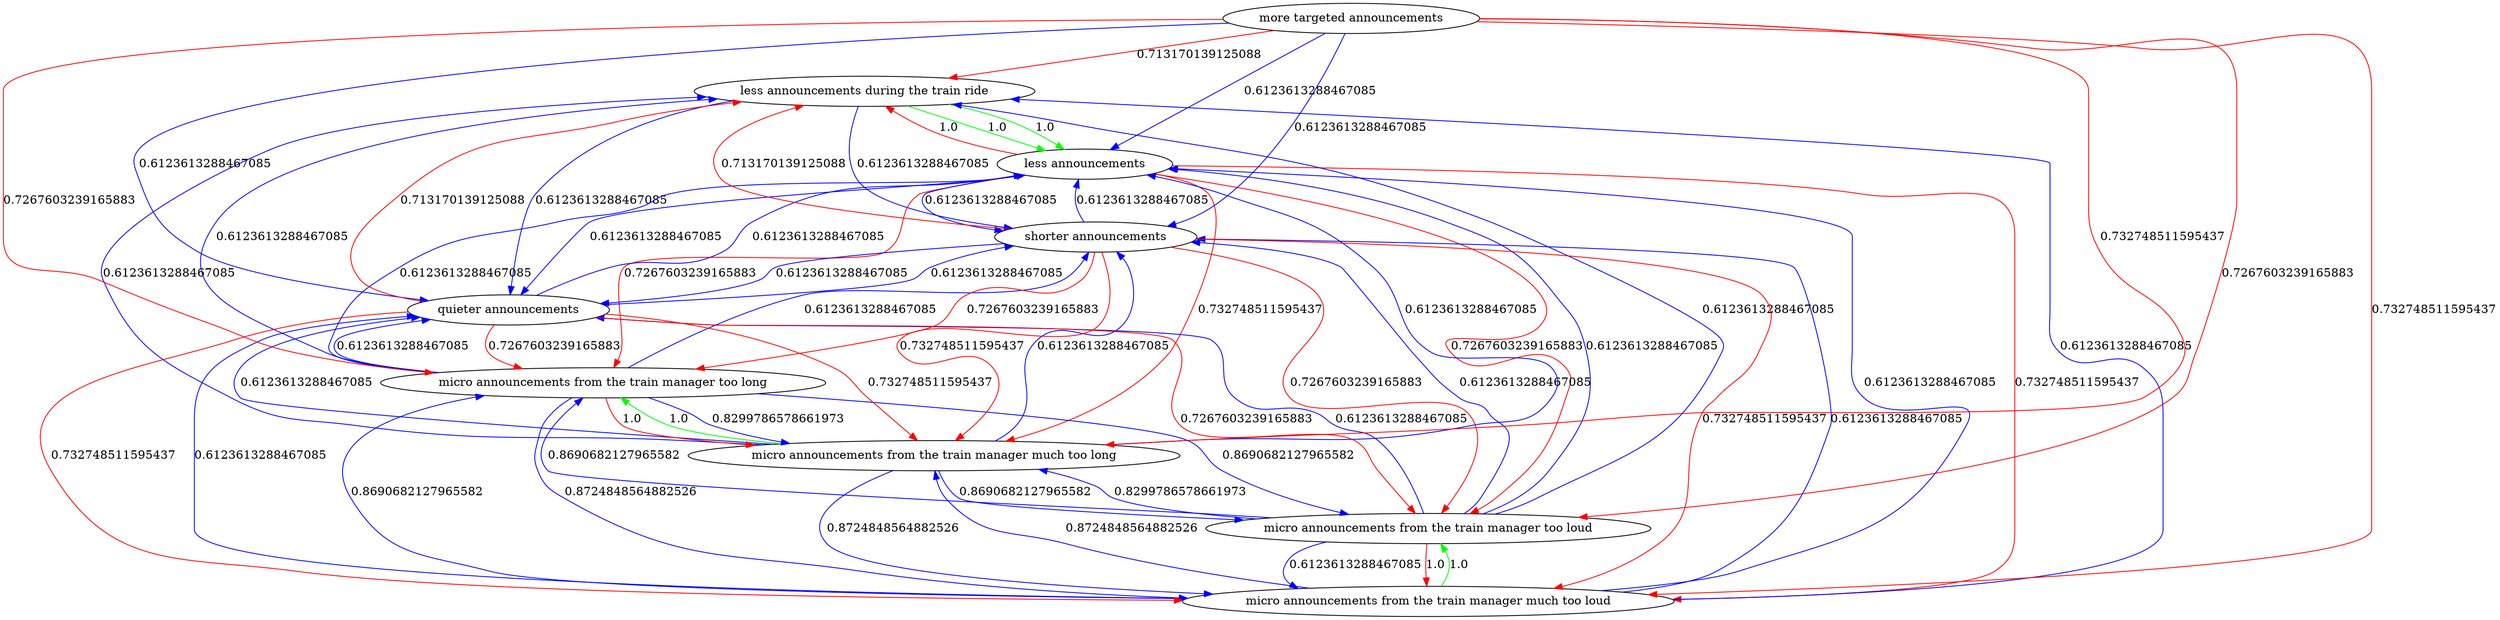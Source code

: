 digraph rawGraph {
"less announcements during the train ride";"less announcements";"micro announcements from the train manager much too loud";"micro announcements from the train manager too loud";"micro announcements from the train manager much too long";"micro announcements from the train manager too long";"more targeted announcements";"quieter announcements";"shorter announcements";"less announcements during the train ride" -> "less announcements" [label=1.0] [color=green]
"less announcements during the train ride" -> "less announcements" [label=1.0] [color=green]
"less announcements" -> "less announcements during the train ride" [label=1.0] [color=red]
"micro announcements from the train manager much too loud" -> "micro announcements from the train manager too loud" [label=1.0] [color=green]
"micro announcements from the train manager too loud" -> "micro announcements from the train manager much too loud" [label=1.0] [color=red]
"less announcements" -> "micro announcements from the train manager much too loud" [label=0.732748511595437] [color=red]
"less announcements" -> "micro announcements from the train manager too loud" [label=0.7267603239165883] [color=red]
"micro announcements from the train manager much too loud" -> "less announcements during the train ride" [label=0.6123613288467085] [color=blue]
"micro announcements from the train manager much too loud" -> "less announcements" [label=0.6123613288467085] [color=blue]
"micro announcements from the train manager too loud" -> "less announcements during the train ride" [label=0.6123613288467085] [color=blue]
"micro announcements from the train manager too loud" -> "less announcements" [label=0.6123613288467085] [color=blue]
"micro announcements from the train manager much too long" -> "micro announcements from the train manager too long" [label=1.0] [color=green]
"micro announcements from the train manager too long" -> "micro announcements from the train manager much too long" [label=1.0] [color=red]
"less announcements" -> "micro announcements from the train manager much too long" [label=0.732748511595437] [color=red]
"less announcements" -> "micro announcements from the train manager too long" [label=0.7267603239165883] [color=red]
"micro announcements from the train manager much too loud" -> "micro announcements from the train manager much too long" [label=0.8724848564882526] [color=blue]
"micro announcements from the train manager much too loud" -> "micro announcements from the train manager too long" [label=0.8690682127965582] [color=blue]
"micro announcements from the train manager too loud" -> "micro announcements from the train manager much too long" [label=0.8299786578661973] [color=blue]
"micro announcements from the train manager too loud" -> "micro announcements from the train manager too long" [label=0.8690682127965582] [color=blue]
"micro announcements from the train manager much too long" -> "less announcements during the train ride" [label=0.6123613288467085] [color=blue]
"micro announcements from the train manager much too long" -> "less announcements" [label=0.6123613288467085] [color=blue]
"micro announcements from the train manager much too long" -> "micro announcements from the train manager much too loud" [label=0.8724848564882526] [color=blue]
"micro announcements from the train manager much too long" -> "micro announcements from the train manager too loud" [label=0.8690682127965582] [color=blue]
"micro announcements from the train manager too long" -> "less announcements during the train ride" [label=0.6123613288467085] [color=blue]
"micro announcements from the train manager too long" -> "less announcements" [label=0.6123613288467085] [color=blue]
"micro announcements from the train manager too long" -> "micro announcements from the train manager much too loud" [label=0.8724848564882526] [color=blue]
"micro announcements from the train manager too long" -> "micro announcements from the train manager too loud" [label=0.8690682127965582] [color=blue]
"more targeted announcements" -> "less announcements during the train ride" [label=0.713170139125088] [color=red]
"more targeted announcements" -> "less announcements" [label=0.6123613288467085] [color=blue]
"more targeted announcements" -> "micro announcements from the train manager much too loud" [label=0.732748511595437] [color=red]
"more targeted announcements" -> "micro announcements from the train manager too loud" [label=0.7267603239165883] [color=red]
"more targeted announcements" -> "micro announcements from the train manager much too long" [label=0.732748511595437] [color=red]
"more targeted announcements" -> "micro announcements from the train manager too long" [label=0.7267603239165883] [color=red]
"less announcements during the train ride" -> "quieter announcements" [label=0.6123613288467085] [color=blue]
"less announcements" -> "quieter announcements" [label=0.6123613288467085] [color=blue]
"micro announcements from the train manager much too loud" -> "quieter announcements" [label=0.6123613288467085] [color=blue]
"micro announcements from the train manager too loud" -> "quieter announcements" [label=0.6123613288467085] [color=blue]
"micro announcements from the train manager much too long" -> "quieter announcements" [label=0.6123613288467085] [color=blue]
"micro announcements from the train manager too long" -> "quieter announcements" [label=0.6123613288467085] [color=blue]
"more targeted announcements" -> "quieter announcements" [label=0.6123613288467085] [color=blue]
"quieter announcements" -> "less announcements during the train ride" [label=0.713170139125088] [color=red]
"quieter announcements" -> "less announcements" [label=0.6123613288467085] [color=blue]
"quieter announcements" -> "micro announcements from the train manager much too loud" [label=0.732748511595437] [color=red]
"quieter announcements" -> "micro announcements from the train manager too loud" [label=0.7267603239165883] [color=red]
"quieter announcements" -> "micro announcements from the train manager much too long" [label=0.732748511595437] [color=red]
"quieter announcements" -> "micro announcements from the train manager too long" [label=0.7267603239165883] [color=red]
"less announcements during the train ride" -> "shorter announcements" [label=0.6123613288467085] [color=blue]
"less announcements" -> "shorter announcements" [label=0.6123613288467085] [color=blue]
"micro announcements from the train manager much too loud" -> "shorter announcements" [label=0.6123613288467085] [color=blue]
"micro announcements from the train manager too loud" -> "shorter announcements" [label=0.6123613288467085] [color=blue]
"micro announcements from the train manager much too long" -> "shorter announcements" [label=0.6123613288467085] [color=blue]
"micro announcements from the train manager too long" -> "shorter announcements" [label=0.6123613288467085] [color=blue]
"more targeted announcements" -> "shorter announcements" [label=0.6123613288467085] [color=blue]
"quieter announcements" -> "shorter announcements" [label=0.6123613288467085] [color=blue]
"shorter announcements" -> "less announcements during the train ride" [label=0.713170139125088] [color=red]
"shorter announcements" -> "less announcements" [label=0.6123613288467085] [color=blue]
"shorter announcements" -> "micro announcements from the train manager much too loud" [label=0.732748511595437] [color=red]
"shorter announcements" -> "micro announcements from the train manager too loud" [label=0.7267603239165883] [color=red]
"shorter announcements" -> "micro announcements from the train manager much too long" [label=0.732748511595437] [color=red]
"shorter announcements" -> "micro announcements from the train manager too long" [label=0.7267603239165883] [color=red]
"shorter announcements" -> "quieter announcements" [label=0.6123613288467085] [color=blue]
"micro announcements from the train manager too loud" -> "micro announcements from the train manager much too loud" [label=0.6123613288467085] [color=blue]
"micro announcements from the train manager too long" -> "micro announcements from the train manager much too long" [label=0.8299786578661973] [color=blue]
}